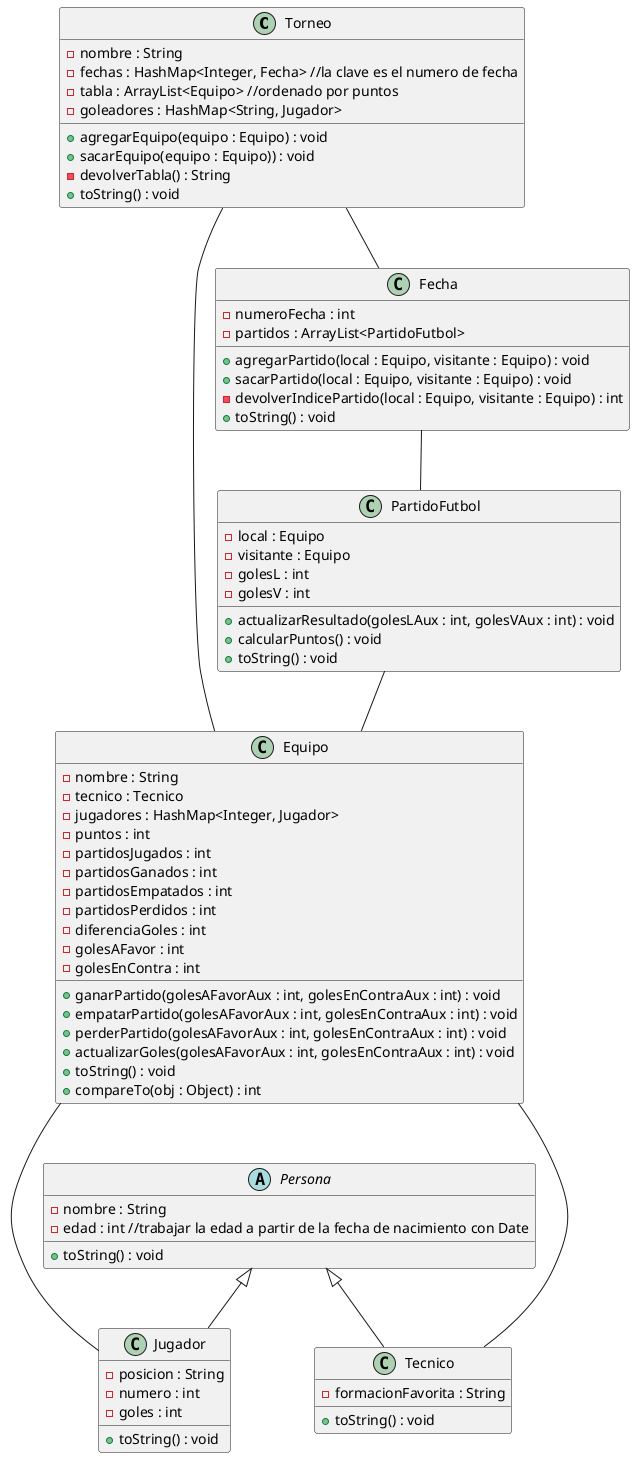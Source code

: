 @startuml
Torneo -- Equipo
Torneo -- Fecha
Fecha -- PartidoFutbol
PartidoFutbol -- Equipo
Equipo --- Jugador
Equipo --- Tecnico
class Torneo {
    - nombre : String
    - fechas : HashMap<Integer, Fecha> //la clave es el numero de fecha
    - tabla : ArrayList<Equipo> //ordenado por puntos
    - goleadores : HashMap<String, Jugador>
    + agregarEquipo(equipo : Equipo) : void
    + sacarEquipo(equipo : Equipo)) : void
    - devolverTabla() : String
    + toString() : void
}
class Fecha {
    - numeroFecha : int
    - partidos : ArrayList<PartidoFutbol>
    + agregarPartido(local : Equipo, visitante : Equipo) : void
    + sacarPartido(local : Equipo, visitante : Equipo) : void
    - devolverIndicePartido(local : Equipo, visitante : Equipo) : int
    + toString() : void
}
class PartidoFutbol {
    - local : Equipo
    - visitante : Equipo
    - golesL : int
    - golesV : int
    + actualizarResultado(golesLAux : int, golesVAux : int) : void
    + calcularPuntos() : void
    + toString() : void
}
class Equipo {
    - nombre : String
    - tecnico : Tecnico
    - jugadores : HashMap<Integer, Jugador>
    - puntos : int
    - partidosJugados : int
    - partidosGanados : int
    - partidosEmpatados : int
    - partidosPerdidos : int
    - diferenciaGoles : int
    - golesAFavor : int
    - golesEnContra : int
    + ganarPartido(golesAFavorAux : int, golesEnContraAux : int) : void
    + empatarPartido(golesAFavorAux : int, golesEnContraAux : int) : void
    + perderPartido(golesAFavorAux : int, golesEnContraAux : int) : void
    + actualizarGoles(golesAFavorAux : int, golesEnContraAux : int) : void
    + toString() : void
    + compareTo(obj : Object) : int
}
abstract class Persona {
    - nombre : String
    - edad : int //trabajar la edad a partir de la fecha de nacimiento con Date
    + toString() : void
}
class Jugador extends Persona {
    - posicion : String
    - numero : int
    - goles : int
    + toString() : void
}
class Tecnico extends Persona {
    - formacionFavorita : String
    + toString() : void
}
@enduml
